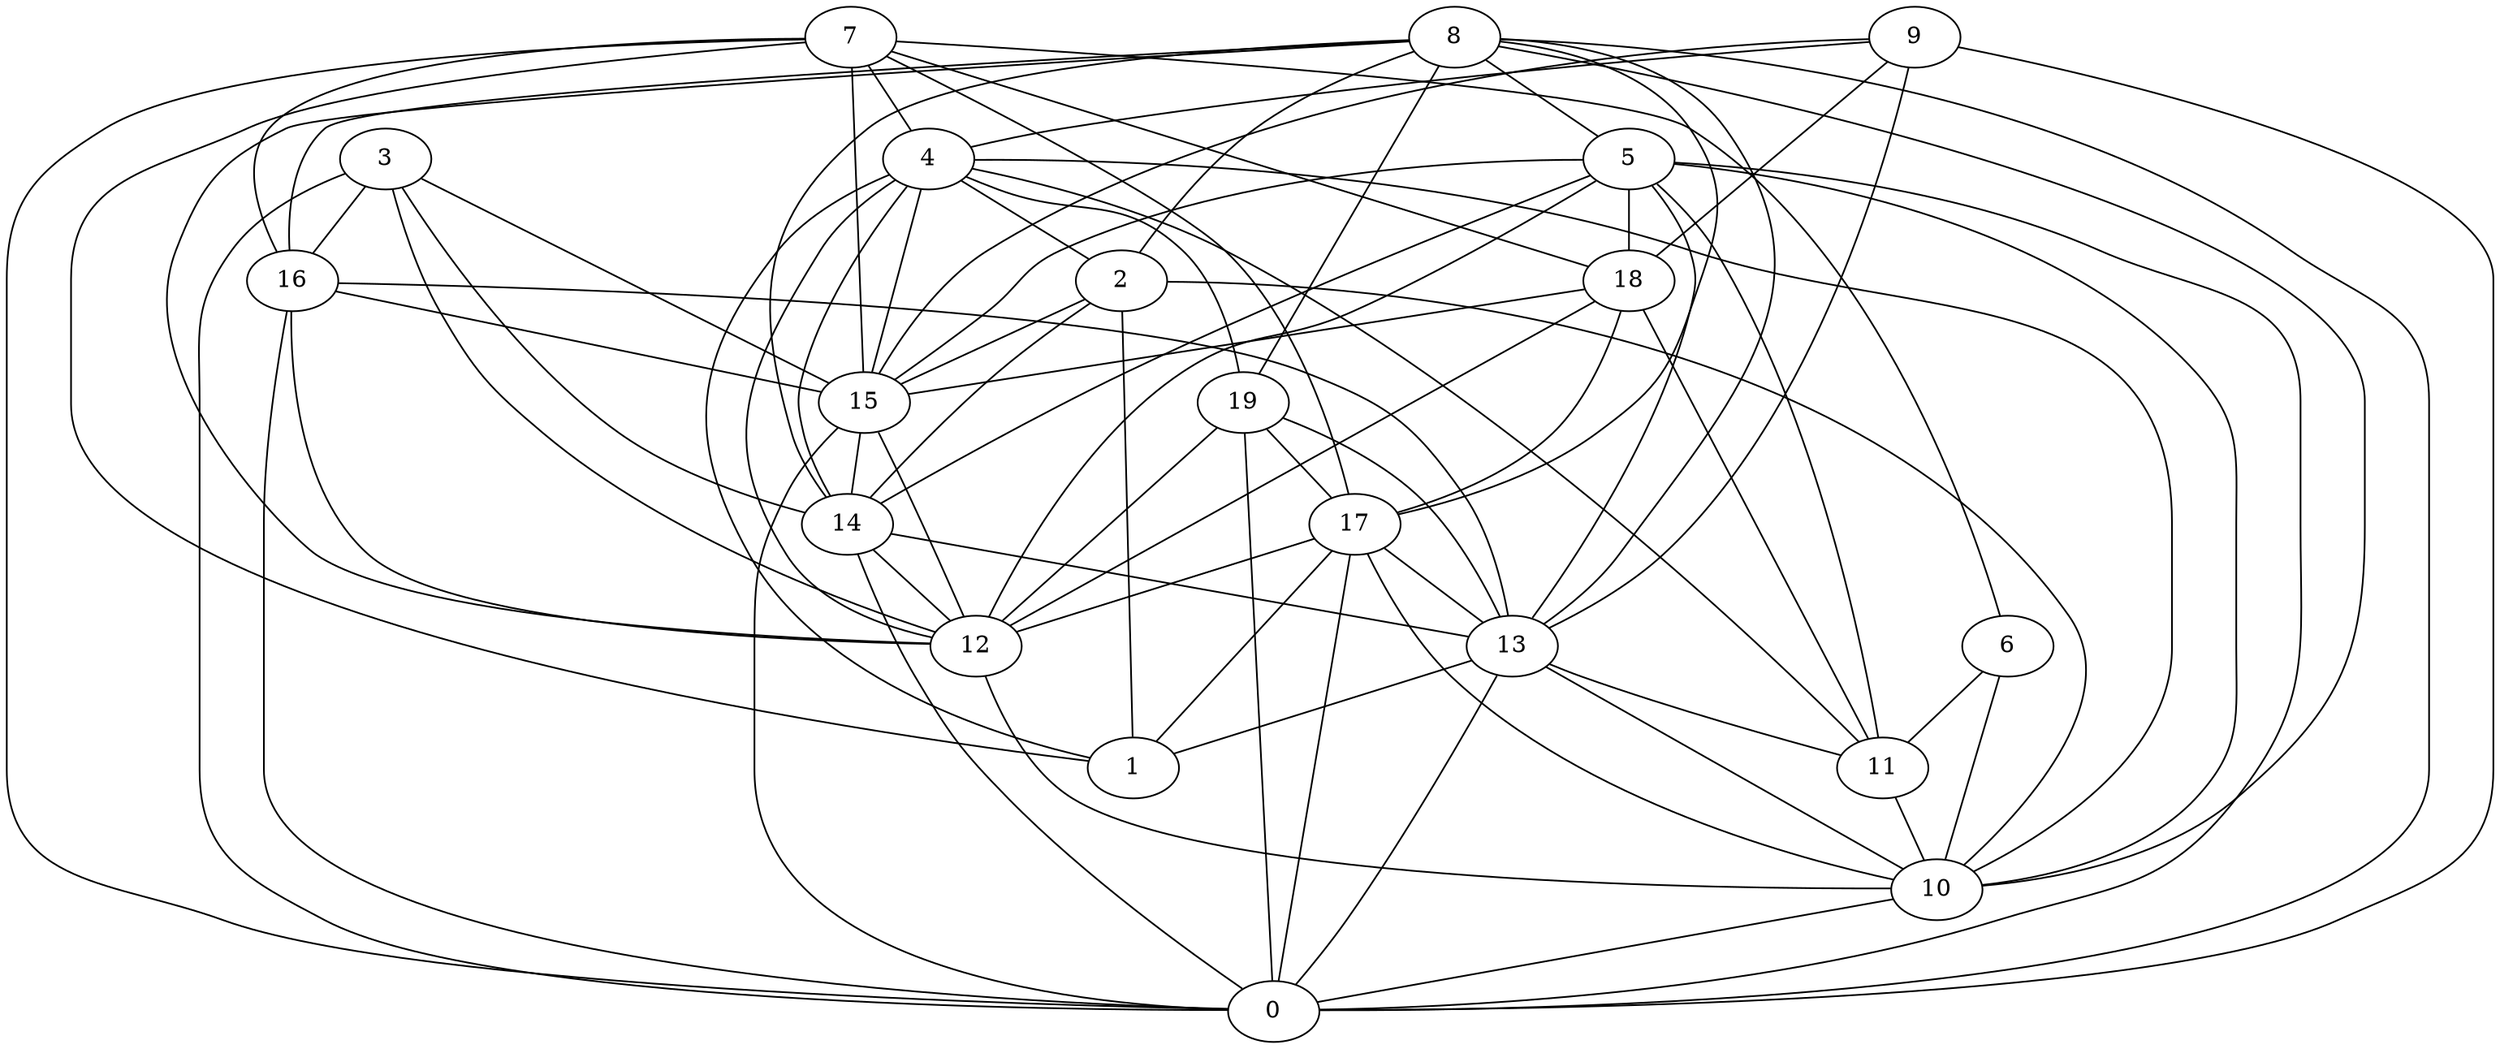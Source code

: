 digraph GG_graph {

subgraph G_graph {
edge [color = black]
"2" -> "10" [dir = none]
"17" -> "10" [dir = none]
"7" -> "1" [dir = none]
"18" -> "17" [dir = none]
"14" -> "13" [dir = none]
"16" -> "15" [dir = none]
"3" -> "12" [dir = none]
"3" -> "14" [dir = none]
"5" -> "0" [dir = none]
"5" -> "14" [dir = none]
"12" -> "10" [dir = none]
"4" -> "12" [dir = none]
"15" -> "14" [dir = none]
"13" -> "11" [dir = none]
"13" -> "1" [dir = none]
"9" -> "4" [dir = none]
"8" -> "19" [dir = none]
"19" -> "12" [dir = none]
"6" -> "10" [dir = none]
"8" -> "2" [dir = none]
"14" -> "12" [dir = none]
"16" -> "13" [dir = none]
"11" -> "10" [dir = none]
"5" -> "10" [dir = none]
"17" -> "13" [dir = none]
"8" -> "16" [dir = none]
"2" -> "1" [dir = none]
"9" -> "13" [dir = none]
"14" -> "0" [dir = none]
"8" -> "0" [dir = none]
"7" -> "4" [dir = none]
"17" -> "1" [dir = none]
"3" -> "0" [dir = none]
"8" -> "14" [dir = none]
"4" -> "1" [dir = none]
"7" -> "6" [dir = none]
"3" -> "15" [dir = none]
"9" -> "18" [dir = none]
"16" -> "12" [dir = none]
"7" -> "17" [dir = none]
"19" -> "13" [dir = none]
"8" -> "17" [dir = none]
"4" -> "10" [dir = none]
"16" -> "0" [dir = none]
"15" -> "12" [dir = none]
"5" -> "15" [dir = none]
"4" -> "2" [dir = none]
"5" -> "13" [dir = none]
"18" -> "15" [dir = none]
"19" -> "17" [dir = none]
"15" -> "0" [dir = none]
"4" -> "14" [dir = none]
"18" -> "12" [dir = none]
"2" -> "14" [dir = none]
"7" -> "15" [dir = none]
"8" -> "12" [dir = none]
"7" -> "16" [dir = none]
"13" -> "10" [dir = none]
"8" -> "10" [dir = none]
"9" -> "0" [dir = none]
"13" -> "0" [dir = none]
"17" -> "12" [dir = none]
"4" -> "11" [dir = none]
"3" -> "16" [dir = none]
"5" -> "18" [dir = none]
"9" -> "15" [dir = none]
"4" -> "15" [dir = none]
"2" -> "15" [dir = none]
"6" -> "11" [dir = none]
"5" -> "11" [dir = none]
"10" -> "0" [dir = none]
"17" -> "0" [dir = none]
"7" -> "18" [dir = none]
"18" -> "11" [dir = none]
"4" -> "19" [dir = none]
"5" -> "12" [dir = none]
"7" -> "0" [dir = none]
"19" -> "0" [dir = none]
"8" -> "13" [dir = none]
"8" -> "5" [dir = none]
}

}

